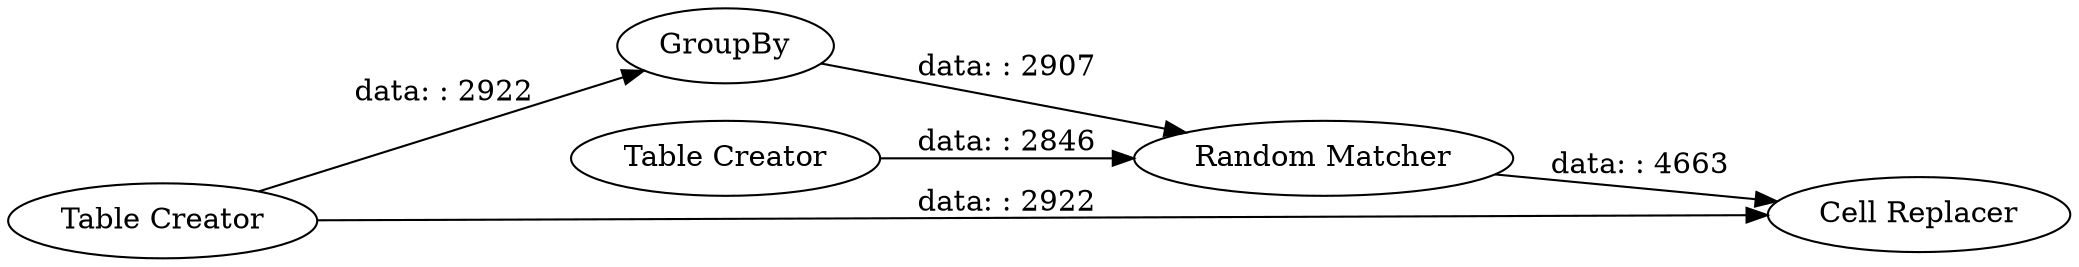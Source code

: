 digraph {
	"-5659669591687518274_6" [label="Cell Replacer"]
	"-5659669591687518274_3" [label="Random Matcher"]
	"-5659669591687518274_2" [label="Table Creator"]
	"-5659669591687518274_1" [label="Table Creator"]
	"-5659669591687518274_5" [label=GroupBy]
	"-5659669591687518274_3" -> "-5659669591687518274_6" [label="data: : 4663"]
	"-5659669591687518274_1" -> "-5659669591687518274_5" [label="data: : 2922"]
	"-5659669591687518274_2" -> "-5659669591687518274_3" [label="data: : 2846"]
	"-5659669591687518274_5" -> "-5659669591687518274_3" [label="data: : 2907"]
	"-5659669591687518274_1" -> "-5659669591687518274_6" [label="data: : 2922"]
	rankdir=LR
}
